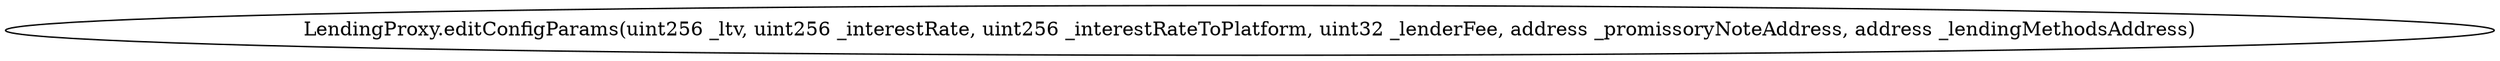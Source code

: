 digraph "" {
	graph [bb="0,0,1513.8,36"];
	node [label="\N"];
	"LendingProxy.editConfigParams(uint256 _ltv, uint256 _interestRate, uint256 _interestRateToPlatform, uint32 _lenderFee, address _\
promissoryNoteAddress, address _lendingMethodsAddress)"	 [height=0.5,
		pos="756.88,18",
		width=21.024];
}
digraph "" {
	graph [bb="0,0,1513.8,36"];
	node [label="\N"];
	"LendingProxy.editConfigParams(uint256 _ltv, uint256 _interestRate, uint256 _interestRateToPlatform, uint32 _lenderFee, address _\
promissoryNoteAddress, address _lendingMethodsAddress)"	 [height=0.5,
		pos="756.88,18",
		width=21.024];
}
